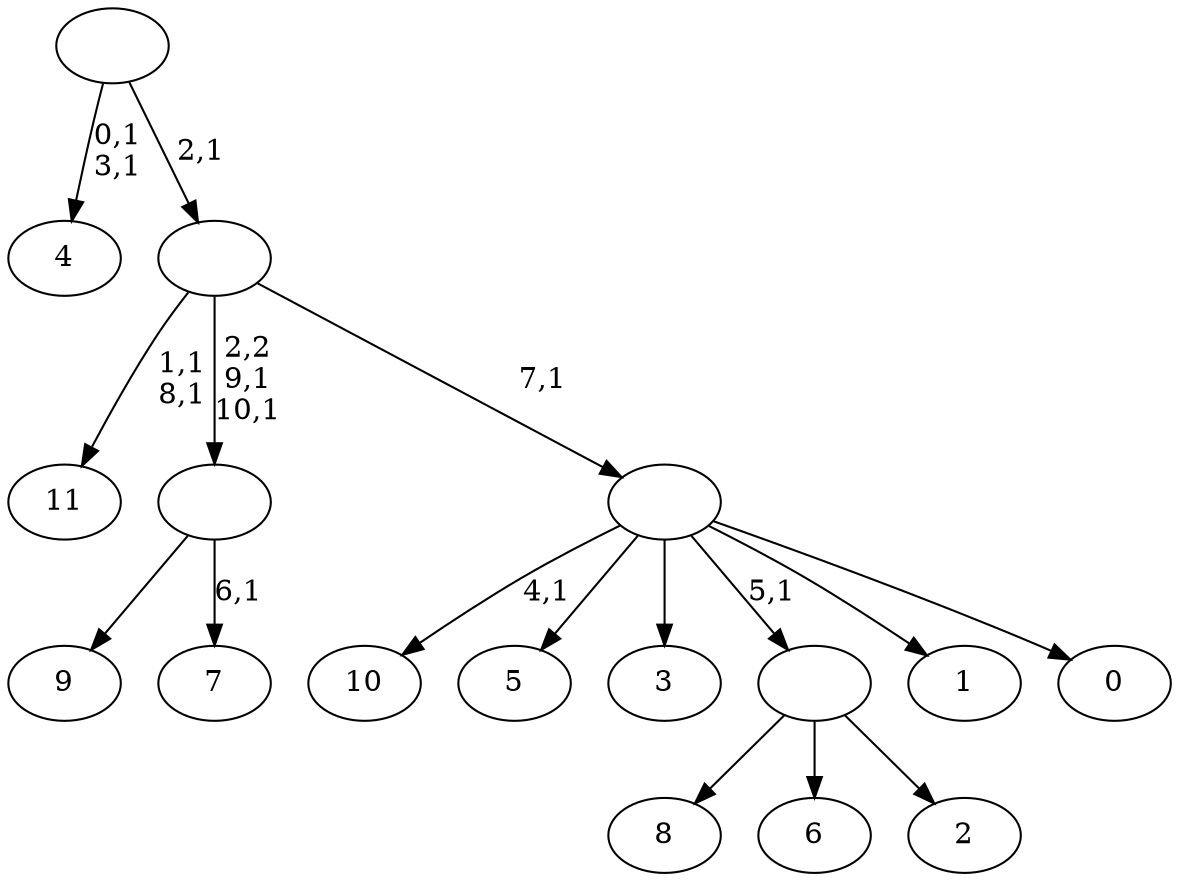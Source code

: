 digraph T {
	23 [label="11"]
	20 [label="10"]
	18 [label="9"]
	17 [label="8"]
	16 [label="7"]
	14 [label=""]
	12 [label="6"]
	11 [label="5"]
	10 [label="4"]
	7 [label="3"]
	6 [label="2"]
	5 [label=""]
	4 [label="1"]
	3 [label="0"]
	2 [label=""]
	1 [label=""]
	0 [label=""]
	14 -> 16 [label="6,1"]
	14 -> 18 [label=""]
	5 -> 17 [label=""]
	5 -> 12 [label=""]
	5 -> 6 [label=""]
	2 -> 20 [label="4,1"]
	2 -> 11 [label=""]
	2 -> 7 [label=""]
	2 -> 5 [label="5,1"]
	2 -> 4 [label=""]
	2 -> 3 [label=""]
	1 -> 14 [label="2,2\n9,1\n10,1"]
	1 -> 23 [label="1,1\n8,1"]
	1 -> 2 [label="7,1"]
	0 -> 10 [label="0,1\n3,1"]
	0 -> 1 [label="2,1"]
}
